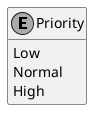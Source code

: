 ﻿@startuml
skinparam monochrome true
hide empty members

enum Priority {
    Low
    Normal
    High
}

@enduml
